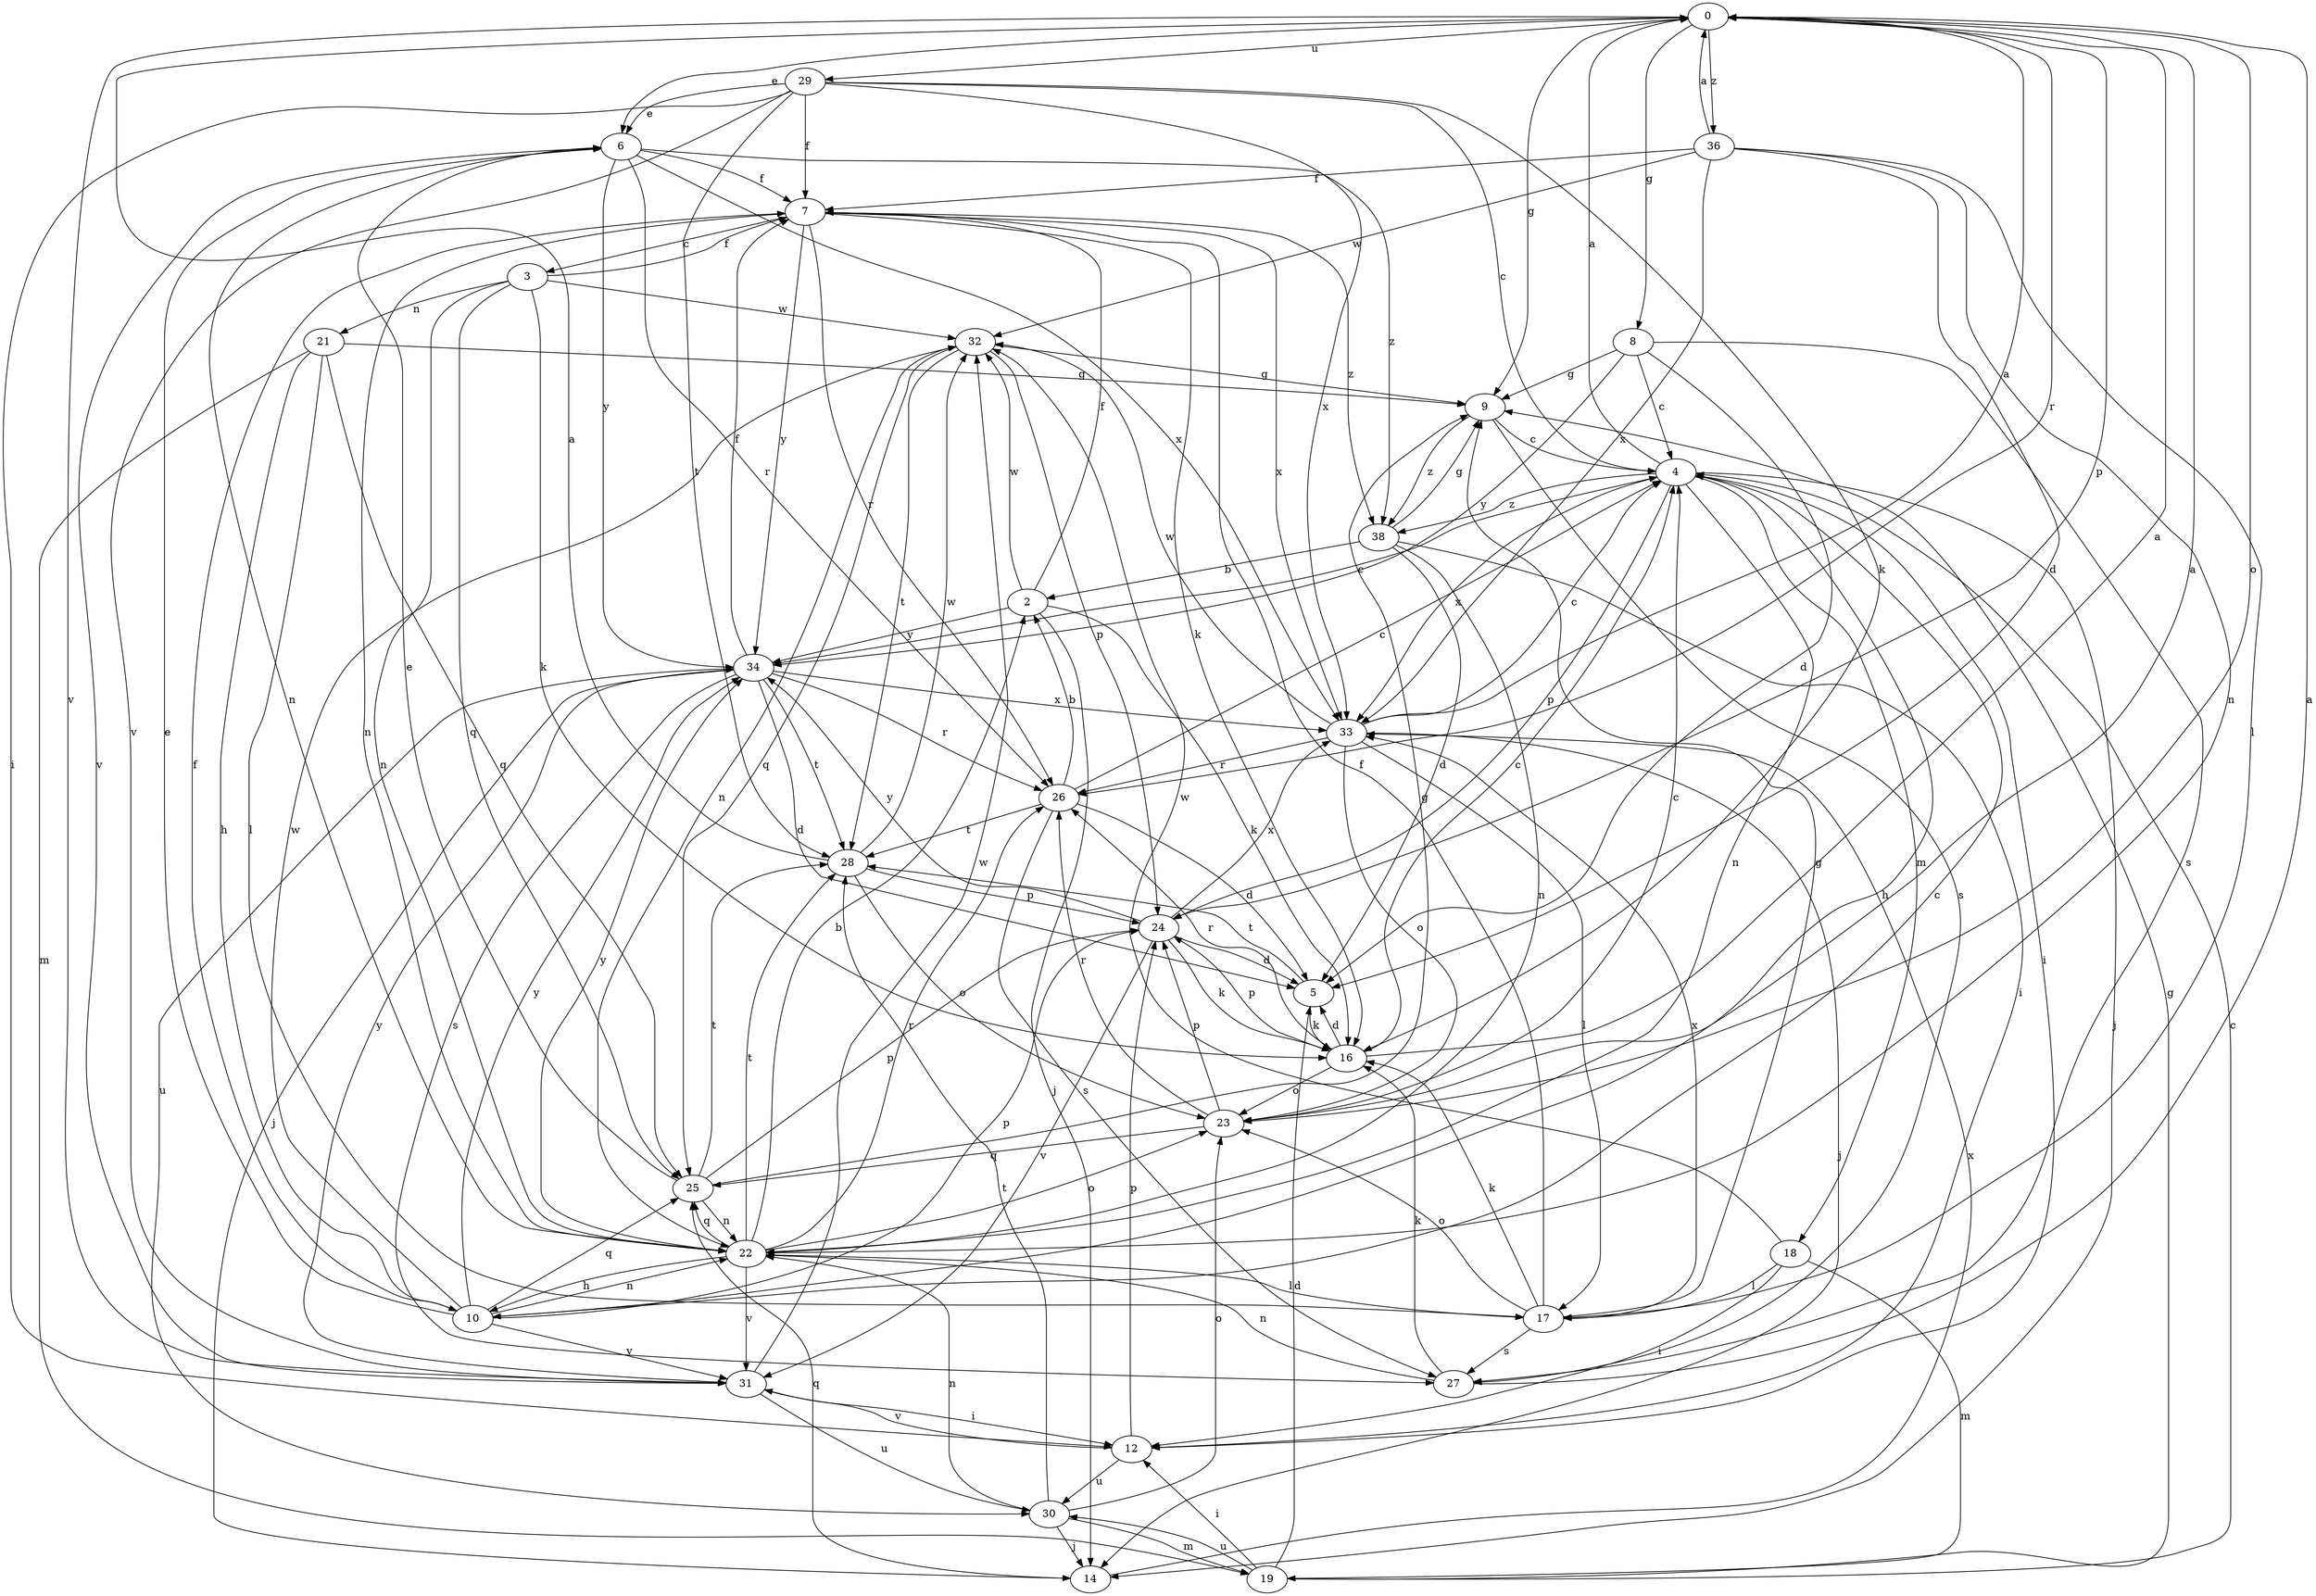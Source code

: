 strict digraph  {
0;
2;
3;
4;
5;
6;
7;
8;
9;
10;
12;
14;
16;
17;
18;
19;
21;
22;
23;
24;
25;
26;
27;
28;
29;
30;
31;
32;
33;
34;
36;
38;
0 -> 6  [label=e];
0 -> 8  [label=g];
0 -> 9  [label=g];
0 -> 23  [label=o];
0 -> 24  [label=p];
0 -> 26  [label=r];
0 -> 29  [label=u];
0 -> 31  [label=v];
0 -> 36  [label=z];
2 -> 7  [label=f];
2 -> 14  [label=j];
2 -> 16  [label=k];
2 -> 32  [label=w];
2 -> 34  [label=y];
3 -> 7  [label=f];
3 -> 16  [label=k];
3 -> 21  [label=n];
3 -> 22  [label=n];
3 -> 25  [label=q];
3 -> 32  [label=w];
4 -> 0  [label=a];
4 -> 10  [label=h];
4 -> 12  [label=i];
4 -> 14  [label=j];
4 -> 18  [label=m];
4 -> 22  [label=n];
4 -> 24  [label=p];
4 -> 33  [label=x];
4 -> 38  [label=z];
5 -> 16  [label=k];
5 -> 28  [label=t];
6 -> 7  [label=f];
6 -> 22  [label=n];
6 -> 26  [label=r];
6 -> 31  [label=v];
6 -> 33  [label=x];
6 -> 34  [label=y];
6 -> 38  [label=z];
7 -> 3  [label=c];
7 -> 16  [label=k];
7 -> 22  [label=n];
7 -> 26  [label=r];
7 -> 33  [label=x];
7 -> 34  [label=y];
7 -> 38  [label=z];
8 -> 4  [label=c];
8 -> 5  [label=d];
8 -> 9  [label=g];
8 -> 27  [label=s];
8 -> 34  [label=y];
9 -> 4  [label=c];
9 -> 27  [label=s];
9 -> 38  [label=z];
10 -> 4  [label=c];
10 -> 6  [label=e];
10 -> 7  [label=f];
10 -> 22  [label=n];
10 -> 24  [label=p];
10 -> 25  [label=q];
10 -> 31  [label=v];
10 -> 32  [label=w];
10 -> 34  [label=y];
12 -> 24  [label=p];
12 -> 30  [label=u];
12 -> 31  [label=v];
14 -> 25  [label=q];
14 -> 33  [label=x];
16 -> 0  [label=a];
16 -> 4  [label=c];
16 -> 5  [label=d];
16 -> 23  [label=o];
16 -> 24  [label=p];
16 -> 26  [label=r];
17 -> 7  [label=f];
17 -> 9  [label=g];
17 -> 16  [label=k];
17 -> 23  [label=o];
17 -> 27  [label=s];
17 -> 33  [label=x];
18 -> 12  [label=i];
18 -> 17  [label=l];
18 -> 19  [label=m];
18 -> 32  [label=w];
19 -> 4  [label=c];
19 -> 5  [label=d];
19 -> 9  [label=g];
19 -> 12  [label=i];
19 -> 30  [label=u];
21 -> 9  [label=g];
21 -> 10  [label=h];
21 -> 17  [label=l];
21 -> 19  [label=m];
21 -> 25  [label=q];
22 -> 2  [label=b];
22 -> 10  [label=h];
22 -> 17  [label=l];
22 -> 23  [label=o];
22 -> 25  [label=q];
22 -> 26  [label=r];
22 -> 28  [label=t];
22 -> 31  [label=v];
22 -> 34  [label=y];
23 -> 0  [label=a];
23 -> 4  [label=c];
23 -> 24  [label=p];
23 -> 25  [label=q];
23 -> 26  [label=r];
24 -> 5  [label=d];
24 -> 16  [label=k];
24 -> 31  [label=v];
24 -> 33  [label=x];
24 -> 34  [label=y];
25 -> 6  [label=e];
25 -> 9  [label=g];
25 -> 22  [label=n];
25 -> 24  [label=p];
25 -> 28  [label=t];
26 -> 2  [label=b];
26 -> 4  [label=c];
26 -> 5  [label=d];
26 -> 27  [label=s];
26 -> 28  [label=t];
27 -> 0  [label=a];
27 -> 16  [label=k];
27 -> 22  [label=n];
28 -> 0  [label=a];
28 -> 23  [label=o];
28 -> 24  [label=p];
28 -> 32  [label=w];
29 -> 4  [label=c];
29 -> 6  [label=e];
29 -> 7  [label=f];
29 -> 12  [label=i];
29 -> 16  [label=k];
29 -> 28  [label=t];
29 -> 31  [label=v];
29 -> 33  [label=x];
30 -> 14  [label=j];
30 -> 19  [label=m];
30 -> 22  [label=n];
30 -> 23  [label=o];
30 -> 28  [label=t];
31 -> 12  [label=i];
31 -> 30  [label=u];
31 -> 32  [label=w];
31 -> 34  [label=y];
32 -> 9  [label=g];
32 -> 22  [label=n];
32 -> 24  [label=p];
32 -> 25  [label=q];
32 -> 28  [label=t];
33 -> 0  [label=a];
33 -> 4  [label=c];
33 -> 14  [label=j];
33 -> 17  [label=l];
33 -> 23  [label=o];
33 -> 26  [label=r];
33 -> 32  [label=w];
34 -> 4  [label=c];
34 -> 5  [label=d];
34 -> 7  [label=f];
34 -> 14  [label=j];
34 -> 26  [label=r];
34 -> 27  [label=s];
34 -> 28  [label=t];
34 -> 30  [label=u];
34 -> 33  [label=x];
36 -> 0  [label=a];
36 -> 5  [label=d];
36 -> 7  [label=f];
36 -> 17  [label=l];
36 -> 22  [label=n];
36 -> 32  [label=w];
36 -> 33  [label=x];
38 -> 2  [label=b];
38 -> 5  [label=d];
38 -> 9  [label=g];
38 -> 12  [label=i];
38 -> 22  [label=n];
}
